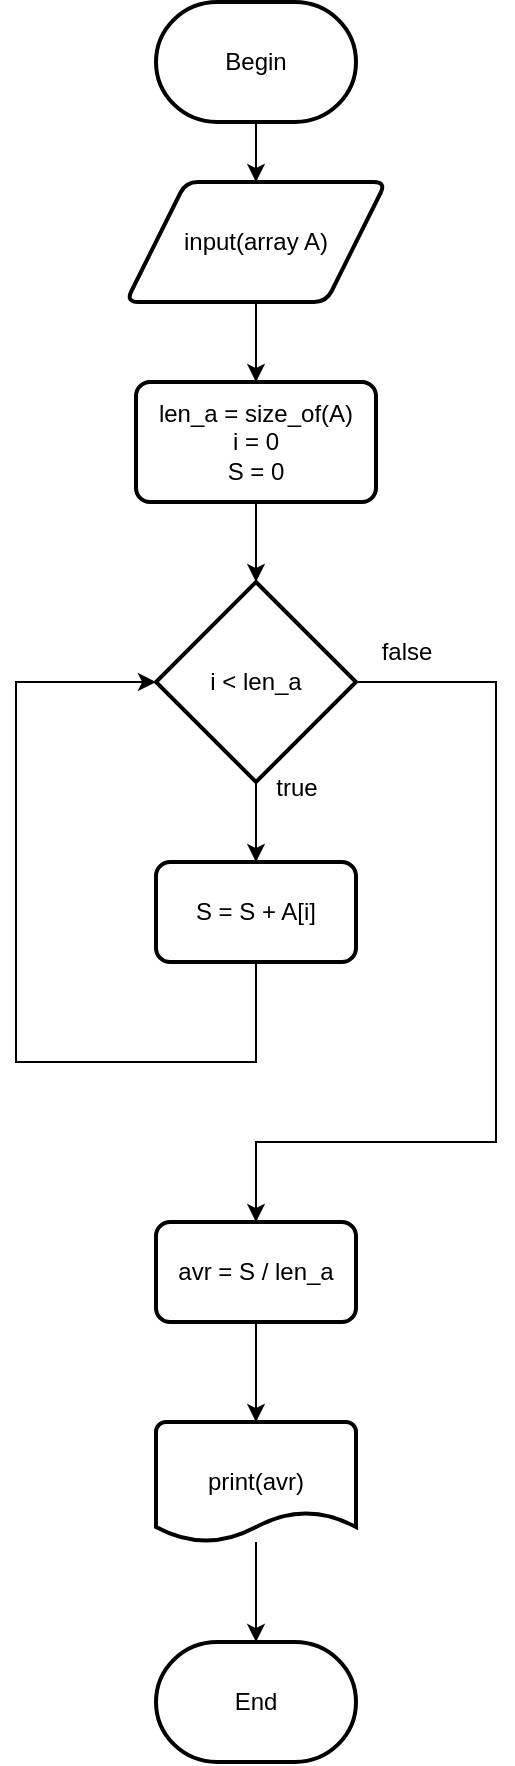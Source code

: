 <mxfile version="21.6.5" type="google">
  <diagram name="Страница 1" id="IyhP0Bf16u9Pp1GBC6mL">
    <mxGraphModel grid="1" page="1" gridSize="10" guides="1" tooltips="1" connect="1" arrows="1" fold="1" pageScale="1" pageWidth="827" pageHeight="1169" math="0" shadow="0">
      <root>
        <mxCell id="0" />
        <mxCell id="1" parent="0" />
        <mxCell id="8h4SvegEHWFZaO0T5vBt-23" style="edgeStyle=orthogonalEdgeStyle;rounded=0;orthogonalLoop=1;jettySize=auto;html=1;entryX=0.5;entryY=0;entryDx=0;entryDy=0;" edge="1" parent="1" source="8h4SvegEHWFZaO0T5vBt-1" target="8h4SvegEHWFZaO0T5vBt-2">
          <mxGeometry relative="1" as="geometry" />
        </mxCell>
        <mxCell id="8h4SvegEHWFZaO0T5vBt-1" value="Begin" style="strokeWidth=2;html=1;shape=mxgraph.flowchart.terminator;whiteSpace=wrap;" vertex="1" parent="1">
          <mxGeometry x="390" y="70" width="100" height="60" as="geometry" />
        </mxCell>
        <mxCell id="8h4SvegEHWFZaO0T5vBt-24" style="edgeStyle=orthogonalEdgeStyle;rounded=0;orthogonalLoop=1;jettySize=auto;html=1;entryX=0.5;entryY=0;entryDx=0;entryDy=0;" edge="1" parent="1" source="8h4SvegEHWFZaO0T5vBt-2" target="8h4SvegEHWFZaO0T5vBt-3">
          <mxGeometry relative="1" as="geometry" />
        </mxCell>
        <mxCell id="8h4SvegEHWFZaO0T5vBt-2" value="input(array A)" style="shape=parallelogram;html=1;strokeWidth=2;perimeter=parallelogramPerimeter;whiteSpace=wrap;rounded=1;arcSize=12;size=0.23;" vertex="1" parent="1">
          <mxGeometry x="375" y="160" width="130" height="60" as="geometry" />
        </mxCell>
        <mxCell id="8h4SvegEHWFZaO0T5vBt-9" style="edgeStyle=orthogonalEdgeStyle;rounded=0;orthogonalLoop=1;jettySize=auto;html=1;entryX=0.5;entryY=0;entryDx=0;entryDy=0;entryPerimeter=0;" edge="1" parent="1" source="8h4SvegEHWFZaO0T5vBt-3" target="8h4SvegEHWFZaO0T5vBt-4">
          <mxGeometry relative="1" as="geometry" />
        </mxCell>
        <mxCell id="8h4SvegEHWFZaO0T5vBt-3" value="len_a = size_of(A)&lt;br&gt;i = 0&lt;br&gt;S = 0" style="rounded=1;whiteSpace=wrap;html=1;absoluteArcSize=1;arcSize=14;strokeWidth=2;" vertex="1" parent="1">
          <mxGeometry x="380" y="260" width="120" height="60" as="geometry" />
        </mxCell>
        <mxCell id="8h4SvegEHWFZaO0T5vBt-10" style="edgeStyle=orthogonalEdgeStyle;rounded=0;orthogonalLoop=1;jettySize=auto;html=1;entryX=0.5;entryY=0;entryDx=0;entryDy=0;entryPerimeter=0;" edge="1" parent="1" source="8h4SvegEHWFZaO0T5vBt-4">
          <mxGeometry relative="1" as="geometry">
            <mxPoint x="440" y="500" as="targetPoint" />
          </mxGeometry>
        </mxCell>
        <mxCell id="Oc2juRhVFy2WUNDIG-Ta-3" style="edgeStyle=orthogonalEdgeStyle;rounded=0;orthogonalLoop=1;jettySize=auto;html=1;entryX=0.5;entryY=0;entryDx=0;entryDy=0;" edge="1" parent="1" source="8h4SvegEHWFZaO0T5vBt-4" target="Oc2juRhVFy2WUNDIG-Ta-1">
          <mxGeometry relative="1" as="geometry">
            <Array as="points">
              <mxPoint x="560" y="410" />
              <mxPoint x="560" y="640" />
              <mxPoint x="440" y="640" />
            </Array>
          </mxGeometry>
        </mxCell>
        <mxCell id="8h4SvegEHWFZaO0T5vBt-4" value="i &amp;lt; len_a" style="strokeWidth=2;html=1;shape=mxgraph.flowchart.decision;whiteSpace=wrap;" vertex="1" parent="1">
          <mxGeometry x="390" y="360" width="100" height="100" as="geometry" />
        </mxCell>
        <mxCell id="8h4SvegEHWFZaO0T5vBt-7" value="S = S + A[i]" style="rounded=1;whiteSpace=wrap;html=1;absoluteArcSize=1;arcSize=14;strokeWidth=2;" vertex="1" parent="1">
          <mxGeometry x="390" y="500" width="100" height="50" as="geometry" />
        </mxCell>
        <mxCell id="8h4SvegEHWFZaO0T5vBt-18" style="edgeStyle=orthogonalEdgeStyle;rounded=0;orthogonalLoop=1;jettySize=auto;html=1;entryX=0;entryY=0.5;entryDx=0;entryDy=0;entryPerimeter=0;exitX=0.5;exitY=1;exitDx=0;exitDy=0;" edge="1" parent="1" source="8h4SvegEHWFZaO0T5vBt-7" target="8h4SvegEHWFZaO0T5vBt-4">
          <mxGeometry relative="1" as="geometry">
            <mxPoint x="440" y="840" as="sourcePoint" />
            <Array as="points">
              <mxPoint x="440" y="600" />
              <mxPoint x="320" y="600" />
              <mxPoint x="320" y="410" />
            </Array>
          </mxGeometry>
        </mxCell>
        <mxCell id="8h4SvegEHWFZaO0T5vBt-22" style="edgeStyle=orthogonalEdgeStyle;rounded=0;orthogonalLoop=1;jettySize=auto;html=1;entryX=0.5;entryY=0;entryDx=0;entryDy=0;entryPerimeter=0;" edge="1" parent="1" source="8h4SvegEHWFZaO0T5vBt-19" target="8h4SvegEHWFZaO0T5vBt-21">
          <mxGeometry relative="1" as="geometry" />
        </mxCell>
        <mxCell id="8h4SvegEHWFZaO0T5vBt-19" value="print(avr)" style="strokeWidth=2;html=1;shape=mxgraph.flowchart.document2;whiteSpace=wrap;size=0.25;" vertex="1" parent="1">
          <mxGeometry x="390" y="780" width="100" height="60" as="geometry" />
        </mxCell>
        <mxCell id="8h4SvegEHWFZaO0T5vBt-21" value="End" style="strokeWidth=2;html=1;shape=mxgraph.flowchart.terminator;whiteSpace=wrap;" vertex="1" parent="1">
          <mxGeometry x="390" y="890" width="100" height="60" as="geometry" />
        </mxCell>
        <mxCell id="8h4SvegEHWFZaO0T5vBt-25" value="true" style="text;html=1;align=center;verticalAlign=middle;resizable=0;points=[];autosize=1;strokeColor=none;fillColor=none;" vertex="1" parent="1">
          <mxGeometry x="440" y="448" width="40" height="30" as="geometry" />
        </mxCell>
        <mxCell id="8h4SvegEHWFZaO0T5vBt-26" value="false" style="text;html=1;align=center;verticalAlign=middle;resizable=0;points=[];autosize=1;strokeColor=none;fillColor=none;" vertex="1" parent="1">
          <mxGeometry x="490" y="380" width="50" height="30" as="geometry" />
        </mxCell>
        <mxCell id="Oc2juRhVFy2WUNDIG-Ta-5" style="edgeStyle=orthogonalEdgeStyle;rounded=0;orthogonalLoop=1;jettySize=auto;html=1;entryX=0.5;entryY=0;entryDx=0;entryDy=0;entryPerimeter=0;" edge="1" parent="1" source="Oc2juRhVFy2WUNDIG-Ta-1" target="8h4SvegEHWFZaO0T5vBt-19">
          <mxGeometry relative="1" as="geometry" />
        </mxCell>
        <mxCell id="Oc2juRhVFy2WUNDIG-Ta-1" value="avr = S / len_a" style="rounded=1;whiteSpace=wrap;html=1;absoluteArcSize=1;arcSize=14;strokeWidth=2;" vertex="1" parent="1">
          <mxGeometry x="390" y="680" width="100" height="50" as="geometry" />
        </mxCell>
      </root>
    </mxGraphModel>
  </diagram>
</mxfile>
